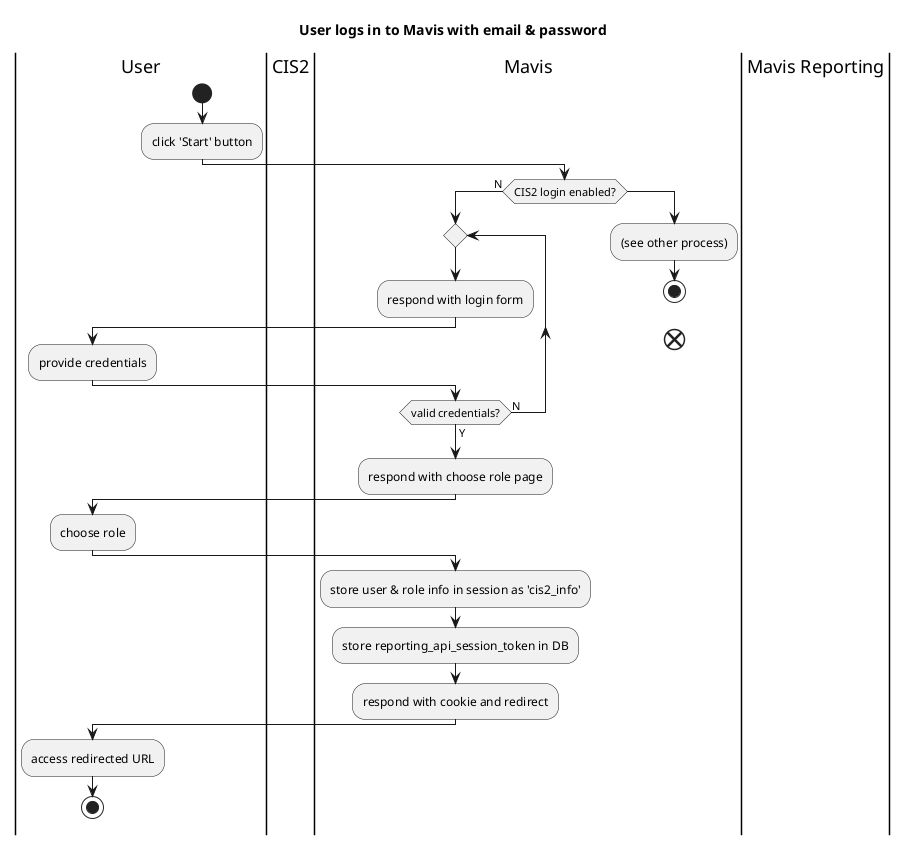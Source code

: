 @startuml
title "User logs in to Mavis with email & password" 
|User|
|CIS2|
|Mavis|
|Mavis Reporting|
|User|
start
:click 'Start' button;
|Mavis|
if (CIS2 login enabled?) is (N) then
    repeat
        :respond with login form;
        |User|
        :provide credentials;
        |Mavis|
    repeat while (valid credentials?) is (N) not (Y)
    :respond with choose role page;
    |User|
    :choose role;
    |Mavis|
    :store user & role info in session as 'cis2_info';
    :store reporting_api_session_token in DB;
    :respond with cookie and redirect;
    |User|
    :access redirected URL;
    stop
else
    |Mavis|
    :(see other process);
    stop
end
@enduml